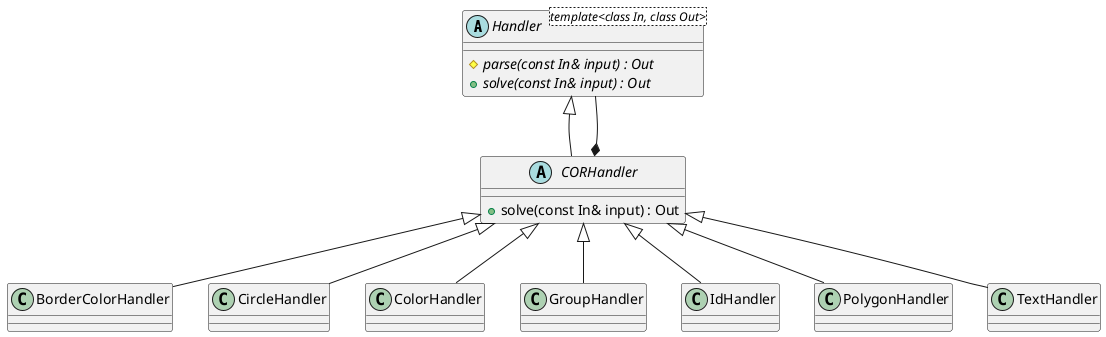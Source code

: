 @startuml





/' Objects '/

abstract class Handler <template<class In, class Out>> {
	#{abstract} parse(const In& input) : Out 
	+{abstract} solve(const In& input) : Out 
}

abstract class CORHandler {
	+solve(const In& input) : Out 
}





/' Inheritance relationships '/

.CORHandler <|-- .BorderColorHandler


.CORHandler <|-- .CircleHandler


.CORHandler <|-- .ColorHandler


.CORHandler <|-- .GroupHandler


.CORHandler <|-- .IdHandler


.CORHandler <|-- .PolygonHandler


.CORHandler <|-- .TextHandler


.Handler <|-- .CORHandler


/' Aggregation relationships '/

.CORHandler *-- .Handler


/' Nested objects '/



@enduml
